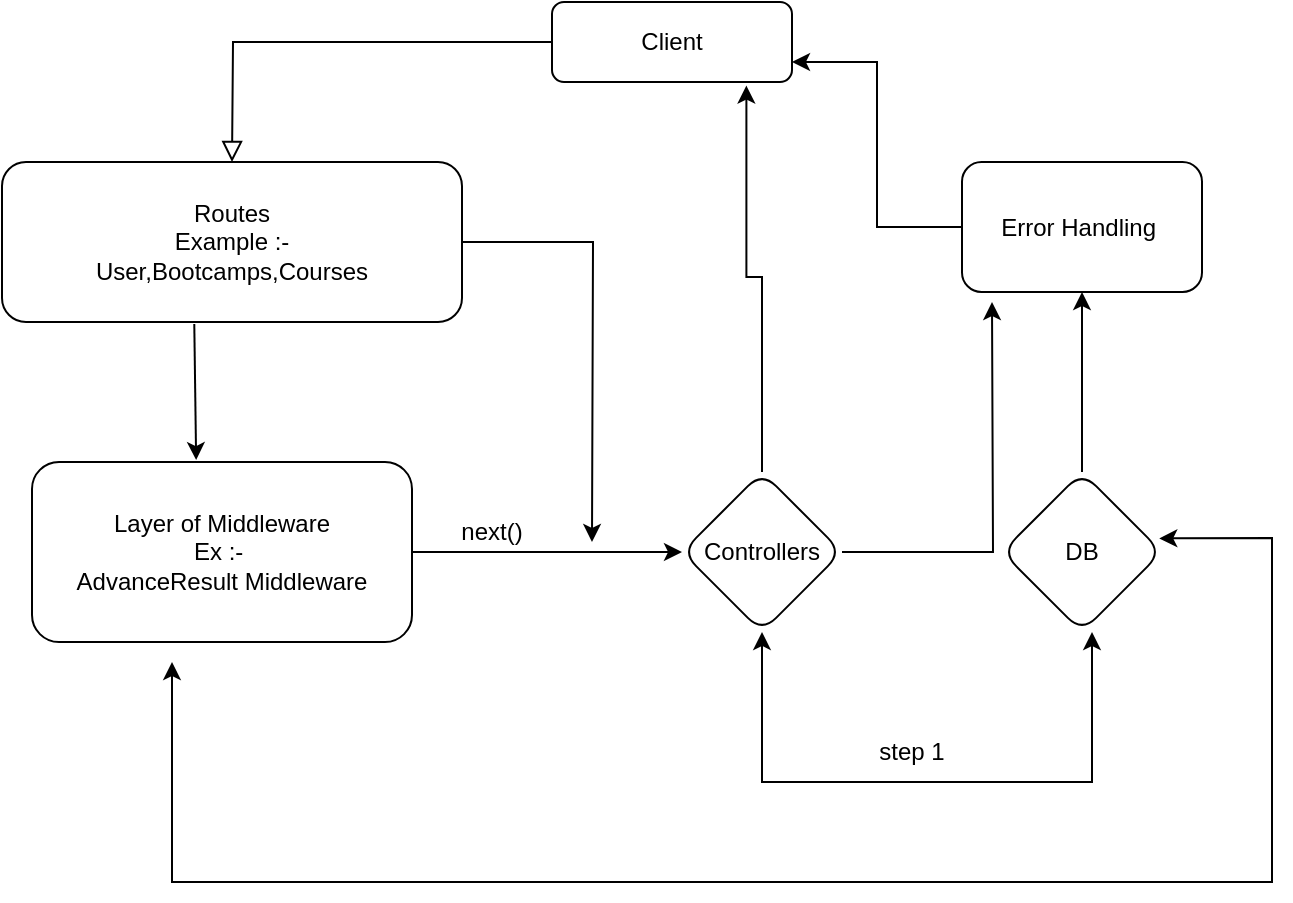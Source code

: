<mxfile version="16.0.0" type="github">
  <diagram id="C5RBs43oDa-KdzZeNtuy" name="Page-1">
    <mxGraphModel dx="1038" dy="573" grid="1" gridSize="10" guides="1" tooltips="1" connect="1" arrows="1" fold="1" page="1" pageScale="1" pageWidth="827" pageHeight="1169" math="0" shadow="0">
      <root>
        <mxCell id="WIyWlLk6GJQsqaUBKTNV-0" />
        <mxCell id="WIyWlLk6GJQsqaUBKTNV-1" parent="WIyWlLk6GJQsqaUBKTNV-0" />
        <mxCell id="WIyWlLk6GJQsqaUBKTNV-2" value="" style="rounded=0;html=1;jettySize=auto;orthogonalLoop=1;fontSize=11;endArrow=block;endFill=0;endSize=8;strokeWidth=1;shadow=0;labelBackgroundColor=none;edgeStyle=orthogonalEdgeStyle;" parent="WIyWlLk6GJQsqaUBKTNV-1" source="WIyWlLk6GJQsqaUBKTNV-3" edge="1">
          <mxGeometry relative="1" as="geometry">
            <mxPoint x="220" y="170" as="targetPoint" />
          </mxGeometry>
        </mxCell>
        <mxCell id="WIyWlLk6GJQsqaUBKTNV-3" value="Client" style="rounded=1;whiteSpace=wrap;html=1;fontSize=12;glass=0;strokeWidth=1;shadow=0;" parent="WIyWlLk6GJQsqaUBKTNV-1" vertex="1">
          <mxGeometry x="380" y="90" width="120" height="40" as="geometry" />
        </mxCell>
        <mxCell id="yEGKB1juii5c9-ZOnH7d-19" style="edgeStyle=orthogonalEdgeStyle;rounded=0;orthogonalLoop=1;jettySize=auto;html=1;" edge="1" parent="WIyWlLk6GJQsqaUBKTNV-1" source="WIyWlLk6GJQsqaUBKTNV-7">
          <mxGeometry relative="1" as="geometry">
            <mxPoint x="400" y="360" as="targetPoint" />
          </mxGeometry>
        </mxCell>
        <mxCell id="WIyWlLk6GJQsqaUBKTNV-7" value="Routes&lt;br&gt;Example :-&lt;br&gt;User,Bootcamps,Courses" style="rounded=1;whiteSpace=wrap;html=1;fontSize=12;glass=0;strokeWidth=1;shadow=0;" parent="WIyWlLk6GJQsqaUBKTNV-1" vertex="1">
          <mxGeometry x="105" y="170" width="230" height="80" as="geometry" />
        </mxCell>
        <mxCell id="yEGKB1juii5c9-ZOnH7d-7" value="" style="edgeStyle=orthogonalEdgeStyle;rounded=0;orthogonalLoop=1;jettySize=auto;html=1;" edge="1" parent="WIyWlLk6GJQsqaUBKTNV-1" source="yEGKB1juii5c9-ZOnH7d-0" target="yEGKB1juii5c9-ZOnH7d-6">
          <mxGeometry relative="1" as="geometry" />
        </mxCell>
        <mxCell id="yEGKB1juii5c9-ZOnH7d-0" value="Layer of Middleware&lt;br&gt;Ex :-&amp;nbsp;&lt;br&gt;AdvanceResult Middleware" style="rounded=1;whiteSpace=wrap;html=1;" vertex="1" parent="WIyWlLk6GJQsqaUBKTNV-1">
          <mxGeometry x="120" y="320" width="190" height="90" as="geometry" />
        </mxCell>
        <mxCell id="yEGKB1juii5c9-ZOnH7d-5" value="" style="endArrow=classic;html=1;rounded=0;entryX=0.432;entryY=-0.011;entryDx=0;entryDy=0;entryPerimeter=0;exitX=0.418;exitY=1.013;exitDx=0;exitDy=0;exitPerimeter=0;" edge="1" parent="WIyWlLk6GJQsqaUBKTNV-1" source="WIyWlLk6GJQsqaUBKTNV-7" target="yEGKB1juii5c9-ZOnH7d-0">
          <mxGeometry width="50" height="50" relative="1" as="geometry">
            <mxPoint x="200" y="270" as="sourcePoint" />
            <mxPoint x="250" y="260" as="targetPoint" />
          </mxGeometry>
        </mxCell>
        <mxCell id="yEGKB1juii5c9-ZOnH7d-8" style="edgeStyle=orthogonalEdgeStyle;rounded=0;orthogonalLoop=1;jettySize=auto;html=1;entryX=0.81;entryY=1.045;entryDx=0;entryDy=0;entryPerimeter=0;" edge="1" parent="WIyWlLk6GJQsqaUBKTNV-1" source="yEGKB1juii5c9-ZOnH7d-6" target="WIyWlLk6GJQsqaUBKTNV-3">
          <mxGeometry relative="1" as="geometry" />
        </mxCell>
        <mxCell id="yEGKB1juii5c9-ZOnH7d-18" style="edgeStyle=orthogonalEdgeStyle;rounded=0;orthogonalLoop=1;jettySize=auto;html=1;" edge="1" parent="WIyWlLk6GJQsqaUBKTNV-1" source="yEGKB1juii5c9-ZOnH7d-6">
          <mxGeometry relative="1" as="geometry">
            <mxPoint x="600" y="240" as="targetPoint" />
          </mxGeometry>
        </mxCell>
        <mxCell id="yEGKB1juii5c9-ZOnH7d-6" value="Controllers" style="rhombus;whiteSpace=wrap;html=1;rounded=1;" vertex="1" parent="WIyWlLk6GJQsqaUBKTNV-1">
          <mxGeometry x="445" y="325" width="80" height="80" as="geometry" />
        </mxCell>
        <mxCell id="yEGKB1juii5c9-ZOnH7d-12" value="" style="edgeStyle=orthogonalEdgeStyle;rounded=0;orthogonalLoop=1;jettySize=auto;html=1;" edge="1" parent="WIyWlLk6GJQsqaUBKTNV-1" source="yEGKB1juii5c9-ZOnH7d-9" target="yEGKB1juii5c9-ZOnH7d-11">
          <mxGeometry relative="1" as="geometry" />
        </mxCell>
        <mxCell id="yEGKB1juii5c9-ZOnH7d-9" value="DB" style="rhombus;whiteSpace=wrap;html=1;rounded=1;" vertex="1" parent="WIyWlLk6GJQsqaUBKTNV-1">
          <mxGeometry x="605" y="325" width="80" height="80" as="geometry" />
        </mxCell>
        <mxCell id="yEGKB1juii5c9-ZOnH7d-13" style="edgeStyle=orthogonalEdgeStyle;rounded=0;orthogonalLoop=1;jettySize=auto;html=1;entryX=1;entryY=0.75;entryDx=0;entryDy=0;" edge="1" parent="WIyWlLk6GJQsqaUBKTNV-1" source="yEGKB1juii5c9-ZOnH7d-11" target="WIyWlLk6GJQsqaUBKTNV-3">
          <mxGeometry relative="1" as="geometry" />
        </mxCell>
        <mxCell id="yEGKB1juii5c9-ZOnH7d-11" value="Error Handling&amp;nbsp;" style="whiteSpace=wrap;html=1;rounded=1;" vertex="1" parent="WIyWlLk6GJQsqaUBKTNV-1">
          <mxGeometry x="585" y="170" width="120" height="65" as="geometry" />
        </mxCell>
        <mxCell id="yEGKB1juii5c9-ZOnH7d-15" value="" style="endArrow=classic;startArrow=classic;html=1;rounded=0;entryX=0.983;entryY=0.415;entryDx=0;entryDy=0;entryPerimeter=0;" edge="1" parent="WIyWlLk6GJQsqaUBKTNV-1" target="yEGKB1juii5c9-ZOnH7d-9">
          <mxGeometry width="100" height="100" relative="1" as="geometry">
            <mxPoint x="190" y="420" as="sourcePoint" />
            <mxPoint x="740" y="360" as="targetPoint" />
            <Array as="points">
              <mxPoint x="190" y="530" />
              <mxPoint x="740" y="530" />
              <mxPoint x="740" y="358" />
            </Array>
          </mxGeometry>
        </mxCell>
        <mxCell id="yEGKB1juii5c9-ZOnH7d-20" value="" style="endArrow=classic;startArrow=classic;html=1;rounded=0;exitX=0.5;exitY=1;exitDx=0;exitDy=0;" edge="1" parent="WIyWlLk6GJQsqaUBKTNV-1" source="yEGKB1juii5c9-ZOnH7d-6">
          <mxGeometry width="100" height="100" relative="1" as="geometry">
            <mxPoint x="470" y="470" as="sourcePoint" />
            <mxPoint x="650" y="405" as="targetPoint" />
            <Array as="points">
              <mxPoint x="485" y="480" />
              <mxPoint x="650" y="480" />
            </Array>
          </mxGeometry>
        </mxCell>
        <mxCell id="yEGKB1juii5c9-ZOnH7d-21" value="next()" style="text;html=1;strokeColor=none;fillColor=none;align=center;verticalAlign=middle;whiteSpace=wrap;rounded=0;" vertex="1" parent="WIyWlLk6GJQsqaUBKTNV-1">
          <mxGeometry x="320" y="340" width="60" height="30" as="geometry" />
        </mxCell>
        <mxCell id="yEGKB1juii5c9-ZOnH7d-22" value="step 1" style="text;html=1;strokeColor=none;fillColor=none;align=center;verticalAlign=middle;whiteSpace=wrap;rounded=0;" vertex="1" parent="WIyWlLk6GJQsqaUBKTNV-1">
          <mxGeometry x="530" y="450" width="60" height="30" as="geometry" />
        </mxCell>
      </root>
    </mxGraphModel>
  </diagram>
</mxfile>
